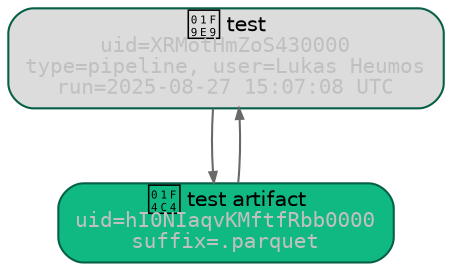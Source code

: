 digraph artifact_hI0NIaqvKMftfRbb0000 {
	node [color="#065f46" fillcolor=honeydew fontname=Helvetica fontsize=10]
	edge [arrowsize=0.5]
	run_kMyCht8O2fhXFtAj [label=<🧩 test<BR/><FONT COLOR="GREY" POINT-SIZE="10" FACE="Monospace">uid=XRMotHmZoS430000<BR/>type=pipeline, user=Lukas Heumos<BR/>run=2025-08-27 15:07:08 UTC</FONT>> fillcolor=gainsboro shape=box style="rounded,filled"]
	artifact_hI0NIaqvKMftfRbb0000 [label=<📄 test artifact<BR/><FONT COLOR="GREY" POINT-SIZE="10" FACE="Monospace">uid=hI0NIaqvKMftfRbb0000<BR/>suffix=.parquet</FONT>> fillcolor=honeydew shape=box style="rounded,filled"]
	run_kMyCht8O2fhXFtAj -> artifact_hI0NIaqvKMftfRbb0000 [color=dimgrey]
	artifact_hI0NIaqvKMftfRbb0000 [label=<📄 test artifact<BR/><FONT COLOR="GREY" POINT-SIZE="10" FACE="Monospace">uid=hI0NIaqvKMftfRbb0000<BR/>suffix=.parquet</FONT>> fillcolor=honeydew shape=box style="rounded,filled"]
	run_kMyCht8O2fhXFtAj [label=<🧩 test<BR/><FONT COLOR="GREY" POINT-SIZE="10" FACE="Monospace">uid=XRMotHmZoS430000<BR/>type=pipeline, user=Lukas Heumos<BR/>run=2025-08-27 15:07:08 UTC</FONT>> fillcolor=gainsboro shape=box style="rounded,filled"]
	artifact_hI0NIaqvKMftfRbb0000 -> run_kMyCht8O2fhXFtAj [color=dimgrey]
	artifact_hI0NIaqvKMftfRbb0000 [label=<📄 test artifact<BR/><FONT COLOR="GREY" POINT-SIZE="10" FACE="Monospace">uid=hI0NIaqvKMftfRbb0000<BR/>suffix=.parquet</FONT>> fillcolor="#10b981" shape=box style="rounded,filled"]
}
